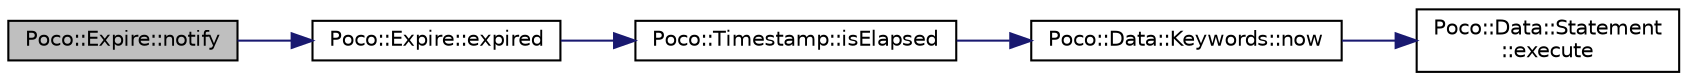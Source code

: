 digraph "Poco::Expire::notify"
{
 // LATEX_PDF_SIZE
  edge [fontname="Helvetica",fontsize="10",labelfontname="Helvetica",labelfontsize="10"];
  node [fontname="Helvetica",fontsize="10",shape=record];
  rankdir="LR";
  Node1 [label="Poco::Expire::notify",height=0.2,width=0.4,color="black", fillcolor="grey75", style="filled", fontcolor="black",tooltip=" "];
  Node1 -> Node2 [color="midnightblue",fontsize="10",style="solid"];
  Node2 [label="Poco::Expire::expired",height=0.2,width=0.4,color="black", fillcolor="white", style="filled",URL="$classPoco_1_1Expire.html#a3a5bfc17d22ea619a5ab26ed45a52c18",tooltip=" "];
  Node2 -> Node3 [color="midnightblue",fontsize="10",style="solid"];
  Node3 [label="Poco::Timestamp::isElapsed",height=0.2,width=0.4,color="black", fillcolor="white", style="filled",URL="$classPoco_1_1Timestamp.html#a21f088dca2e7c60817eb009aab994ac8",tooltip=" "];
  Node3 -> Node4 [color="midnightblue",fontsize="10",style="solid"];
  Node4 [label="Poco::Data::Keywords::now",height=0.2,width=0.4,color="black", fillcolor="white", style="filled",URL="$namespacePoco_1_1Data_1_1Keywords.html#a839e06ffbdee1328f646e4c83e0ae1fd",tooltip=" "];
  Node4 -> Node5 [color="midnightblue",fontsize="10",style="solid"];
  Node5 [label="Poco::Data::Statement\l::execute",height=0.2,width=0.4,color="black", fillcolor="white", style="filled",URL="$classPoco_1_1Data_1_1Statement.html#a2be38d265a5c47b8210f15e4082eec4e",tooltip="Creates a string from the accumulated SQL statement."];
}
